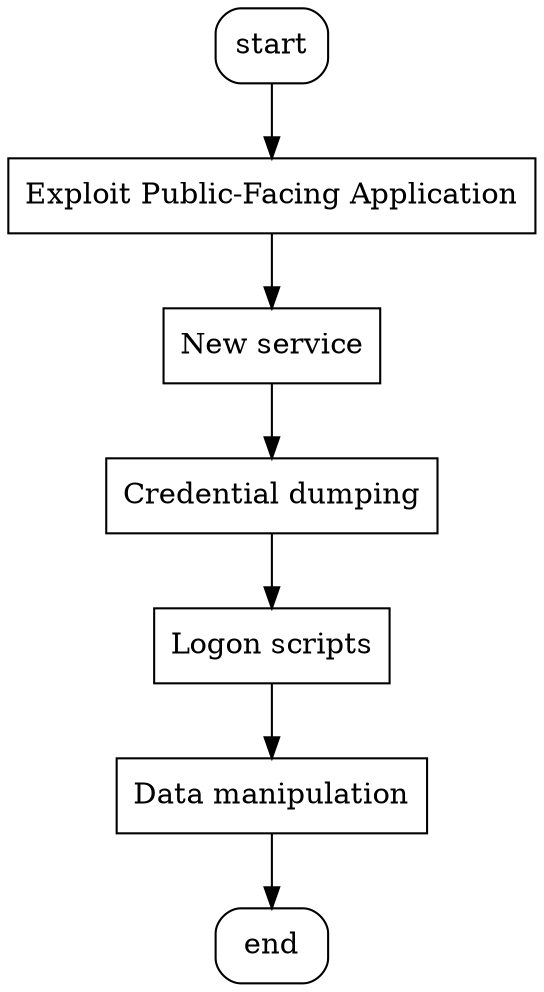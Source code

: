 digraph more150 {
	// nodes
	1[label="start",shape=box,style=rounded];
	2[label="Exploit Public-Facing Application",shape=box];
		//P1//
	3[label="New service",shape=box];
		//P2;S1
		//P1=>P2//
	4[label="Credential dumping",shape=box];
		//P3
		//P2=>P3//
	5[label="Logon scripts",shape=box];
		//P4;F1
		//P3=>P4//
	6[label="Data manipulation",shape=box];
		//P5;F2
		//P4=>P5;P5->F2//
	7[label="end",shape=box,style=rounded];

	// edges
	1->2->3->4->5->6->7
}
